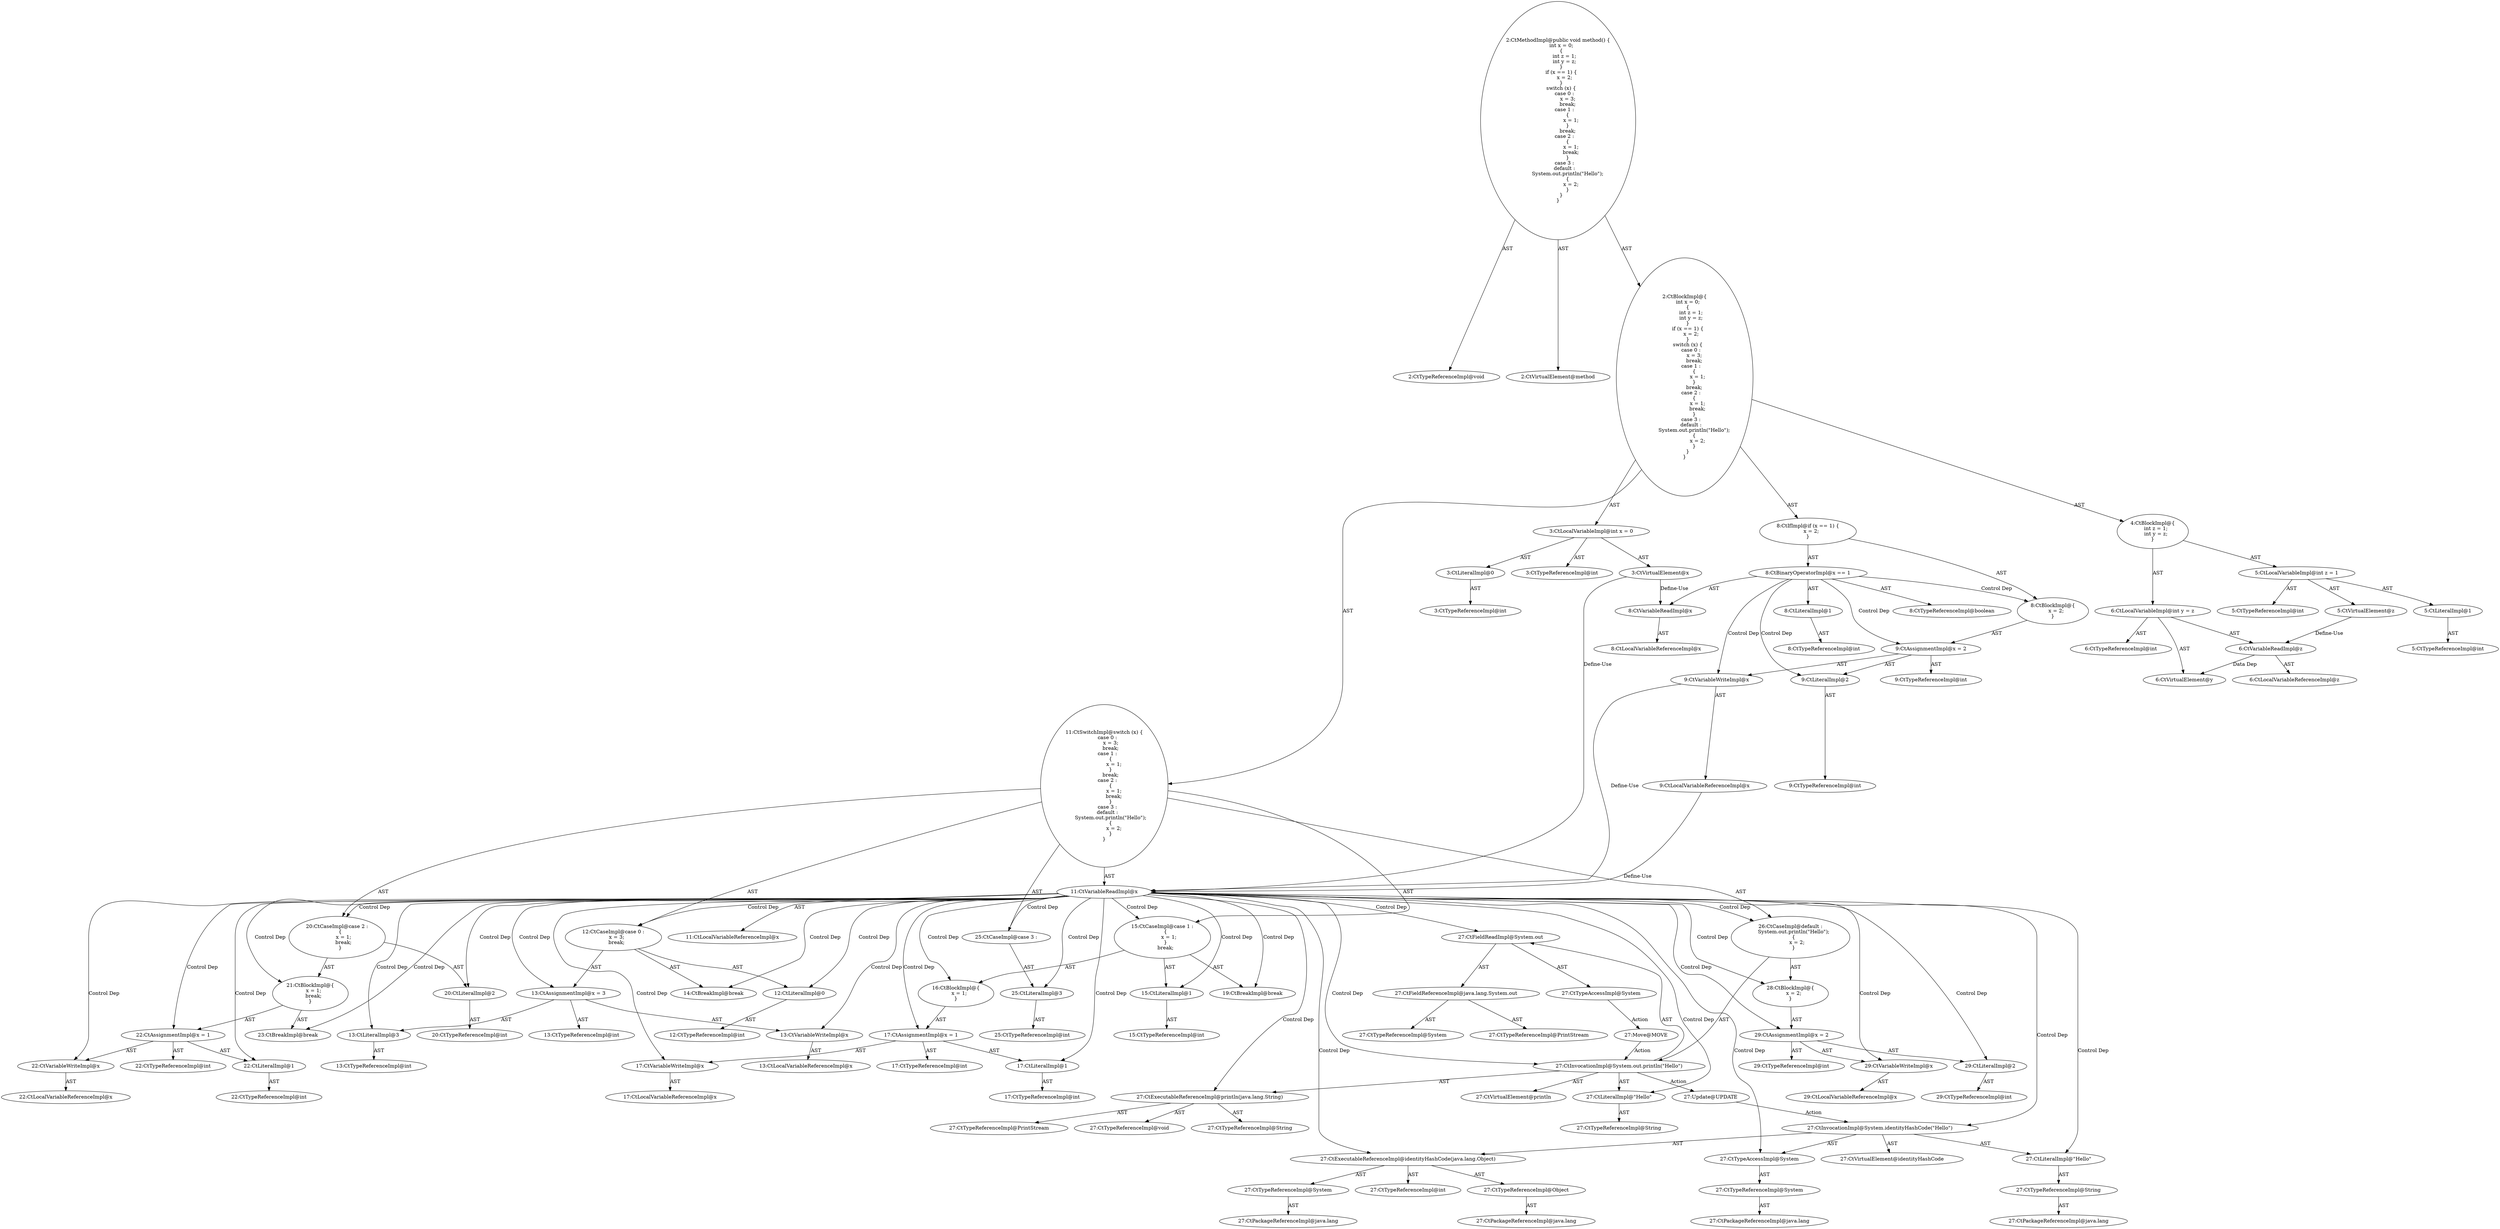 digraph "method#?" {
0 [label="2:CtTypeReferenceImpl@void" shape=ellipse]
1 [label="2:CtVirtualElement@method" shape=ellipse]
2 [label="3:CtTypeReferenceImpl@int" shape=ellipse]
3 [label="3:CtLiteralImpl@0" shape=ellipse]
4 [label="3:CtTypeReferenceImpl@int" shape=ellipse]
5 [label="3:CtVirtualElement@x" shape=ellipse]
6 [label="3:CtLocalVariableImpl@int x = 0" shape=ellipse]
7 [label="5:CtTypeReferenceImpl@int" shape=ellipse]
8 [label="5:CtLiteralImpl@1" shape=ellipse]
9 [label="5:CtTypeReferenceImpl@int" shape=ellipse]
10 [label="5:CtVirtualElement@z" shape=ellipse]
11 [label="5:CtLocalVariableImpl@int z = 1" shape=ellipse]
12 [label="6:CtTypeReferenceImpl@int" shape=ellipse]
13 [label="6:CtVariableReadImpl@z" shape=ellipse]
14 [label="6:CtLocalVariableReferenceImpl@z" shape=ellipse]
15 [label="6:CtVirtualElement@y" shape=ellipse]
16 [label="6:CtLocalVariableImpl@int y = z" shape=ellipse]
17 [label="4:CtBlockImpl@\{
    int z = 1;
    int y = z;
\}" shape=ellipse]
18 [label="8:CtVariableReadImpl@x" shape=ellipse]
19 [label="8:CtLocalVariableReferenceImpl@x" shape=ellipse]
20 [label="8:CtLiteralImpl@1" shape=ellipse]
21 [label="8:CtTypeReferenceImpl@int" shape=ellipse]
22 [label="8:CtBinaryOperatorImpl@x == 1" shape=ellipse]
23 [label="8:CtTypeReferenceImpl@boolean" shape=ellipse]
24 [label="9:CtVariableWriteImpl@x" shape=ellipse]
25 [label="9:CtLocalVariableReferenceImpl@x" shape=ellipse]
26 [label="9:CtLiteralImpl@2" shape=ellipse]
27 [label="9:CtTypeReferenceImpl@int" shape=ellipse]
28 [label="9:CtTypeReferenceImpl@int" shape=ellipse]
29 [label="9:CtAssignmentImpl@x = 2" shape=ellipse]
30 [label="8:CtBlockImpl@\{
    x = 2;
\}" shape=ellipse]
31 [label="8:CtIfImpl@if (x == 1) \{
    x = 2;
\}" shape=ellipse]
32 [label="11:CtVariableReadImpl@x" shape=ellipse]
33 [label="11:CtLocalVariableReferenceImpl@x" shape=ellipse]
34 [label="12:CtLiteralImpl@0" shape=ellipse]
35 [label="12:CtTypeReferenceImpl@int" shape=ellipse]
36 [label="13:CtVariableWriteImpl@x" shape=ellipse]
37 [label="13:CtLocalVariableReferenceImpl@x" shape=ellipse]
38 [label="13:CtLiteralImpl@3" shape=ellipse]
39 [label="13:CtTypeReferenceImpl@int" shape=ellipse]
40 [label="13:CtTypeReferenceImpl@int" shape=ellipse]
41 [label="13:CtAssignmentImpl@x = 3" shape=ellipse]
42 [label="14:CtBreakImpl@break" shape=ellipse]
43 [label="12:CtCaseImpl@case 0 :
    x = 3;
    break;" shape=ellipse]
44 [label="15:CtLiteralImpl@1" shape=ellipse]
45 [label="15:CtTypeReferenceImpl@int" shape=ellipse]
46 [label="17:CtVariableWriteImpl@x" shape=ellipse]
47 [label="17:CtLocalVariableReferenceImpl@x" shape=ellipse]
48 [label="17:CtLiteralImpl@1" shape=ellipse]
49 [label="17:CtTypeReferenceImpl@int" shape=ellipse]
50 [label="17:CtTypeReferenceImpl@int" shape=ellipse]
51 [label="17:CtAssignmentImpl@x = 1" shape=ellipse]
52 [label="16:CtBlockImpl@\{
    x = 1;
\}" shape=ellipse]
53 [label="19:CtBreakImpl@break" shape=ellipse]
54 [label="15:CtCaseImpl@case 1 :
    \{
        x = 1;
    \}
    break;" shape=ellipse]
55 [label="20:CtLiteralImpl@2" shape=ellipse]
56 [label="20:CtTypeReferenceImpl@int" shape=ellipse]
57 [label="22:CtVariableWriteImpl@x" shape=ellipse]
58 [label="22:CtLocalVariableReferenceImpl@x" shape=ellipse]
59 [label="22:CtLiteralImpl@1" shape=ellipse]
60 [label="22:CtTypeReferenceImpl@int" shape=ellipse]
61 [label="22:CtTypeReferenceImpl@int" shape=ellipse]
62 [label="22:CtAssignmentImpl@x = 1" shape=ellipse]
63 [label="23:CtBreakImpl@break" shape=ellipse]
64 [label="21:CtBlockImpl@\{
    x = 1;
    break;
\}" shape=ellipse]
65 [label="20:CtCaseImpl@case 2 :
    \{
        x = 1;
        break;
    \}" shape=ellipse]
66 [label="25:CtLiteralImpl@3" shape=ellipse]
67 [label="25:CtTypeReferenceImpl@int" shape=ellipse]
68 [label="25:CtCaseImpl@case 3 :" shape=ellipse]
69 [label="27:CtExecutableReferenceImpl@println(java.lang.String)" shape=ellipse]
70 [label="27:CtTypeReferenceImpl@PrintStream" shape=ellipse]
71 [label="27:CtTypeReferenceImpl@void" shape=ellipse]
72 [label="27:CtTypeReferenceImpl@String" shape=ellipse]
73 [label="27:CtVirtualElement@println" shape=ellipse]
74 [label="27:CtFieldReferenceImpl@java.lang.System.out" shape=ellipse]
75 [label="27:CtTypeReferenceImpl@System" shape=ellipse]
76 [label="27:CtTypeReferenceImpl@PrintStream" shape=ellipse]
77 [label="27:CtFieldReadImpl@System.out" shape=ellipse]
78 [label="27:CtTypeAccessImpl@System" shape=ellipse]
79 [label="27:CtLiteralImpl@\"Hello\"" shape=ellipse]
80 [label="27:CtTypeReferenceImpl@String" shape=ellipse]
81 [label="27:CtInvocationImpl@System.out.println(\"Hello\")" shape=ellipse]
82 [label="29:CtVariableWriteImpl@x" shape=ellipse]
83 [label="29:CtLocalVariableReferenceImpl@x" shape=ellipse]
84 [label="29:CtLiteralImpl@2" shape=ellipse]
85 [label="29:CtTypeReferenceImpl@int" shape=ellipse]
86 [label="29:CtTypeReferenceImpl@int" shape=ellipse]
87 [label="29:CtAssignmentImpl@x = 2" shape=ellipse]
88 [label="28:CtBlockImpl@\{
    x = 2;
\}" shape=ellipse]
89 [label="26:CtCaseImpl@default :
    System.out.println(\"Hello\");
    \{
        x = 2;
    \}" shape=ellipse]
90 [label="11:CtSwitchImpl@switch (x) \{
    case 0 :
        x = 3;
        break;
    case 1 :
        \{
            x = 1;
        \}
        break;
    case 2 :
        \{
            x = 1;
            break;
        \}
    case 3 :
    default :
        System.out.println(\"Hello\");
        \{
            x = 2;
        \}
\}" shape=ellipse]
91 [label="2:CtBlockImpl@\{
    int x = 0;
    \{
        int z = 1;
        int y = z;
    \}
    if (x == 1) \{
        x = 2;
    \}
    switch (x) \{
        case 0 :
            x = 3;
            break;
        case 1 :
            \{
                x = 1;
            \}
            break;
        case 2 :
            \{
                x = 1;
                break;
            \}
        case 3 :
        default :
            System.out.println(\"Hello\");
            \{
                x = 2;
            \}
    \}
\}" shape=ellipse]
92 [label="2:CtMethodImpl@public void method() \{
    int x = 0;
    \{
        int z = 1;
        int y = z;
    \}
    if (x == 1) \{
        x = 2;
    \}
    switch (x) \{
        case 0 :
            x = 3;
            break;
        case 1 :
            \{
                x = 1;
            \}
            break;
        case 2 :
            \{
                x = 1;
                break;
            \}
        case 3 :
        default :
            System.out.println(\"Hello\");
            \{
                x = 2;
            \}
    \}
\}" shape=ellipse]
93 [label="27:Update@UPDATE" shape=ellipse]
94 [label="27:CtPackageReferenceImpl@java.lang" shape=ellipse]
95 [label="27:CtTypeReferenceImpl@System" shape=ellipse]
96 [label="27:CtTypeAccessImpl@System" shape=ellipse]
97 [label="27:CtPackageReferenceImpl@java.lang" shape=ellipse]
98 [label="27:CtTypeReferenceImpl@System" shape=ellipse]
99 [label="27:CtTypeReferenceImpl@int" shape=ellipse]
100 [label="27:CtPackageReferenceImpl@java.lang" shape=ellipse]
101 [label="27:CtTypeReferenceImpl@Object" shape=ellipse]
102 [label="27:CtExecutableReferenceImpl@identityHashCode(java.lang.Object)" shape=ellipse]
103 [label="27:CtPackageReferenceImpl@java.lang" shape=ellipse]
104 [label="27:CtTypeReferenceImpl@String" shape=ellipse]
105 [label="27:CtLiteralImpl@\"Hello\"" shape=ellipse]
106 [label="27:CtInvocationImpl@System.identityHashCode(\"Hello\")" shape=ellipse]
107 [label="27:CtVirtualElement@identityHashCode" shape=ellipse]
108 [label="27:Move@MOVE" shape=ellipse]
3 -> 4 [label="AST"];
5 -> 18 [label="Define-Use"];
5 -> 32 [label="Define-Use"];
6 -> 5 [label="AST"];
6 -> 2 [label="AST"];
6 -> 3 [label="AST"];
8 -> 9 [label="AST"];
10 -> 13 [label="Define-Use"];
11 -> 10 [label="AST"];
11 -> 7 [label="AST"];
11 -> 8 [label="AST"];
13 -> 14 [label="AST"];
13 -> 15 [label="Data Dep"];
16 -> 15 [label="AST"];
16 -> 12 [label="AST"];
16 -> 13 [label="AST"];
17 -> 11 [label="AST"];
17 -> 16 [label="AST"];
18 -> 19 [label="AST"];
20 -> 21 [label="AST"];
22 -> 23 [label="AST"];
22 -> 18 [label="AST"];
22 -> 20 [label="AST"];
22 -> 30 [label="Control Dep"];
22 -> 29 [label="Control Dep"];
22 -> 24 [label="Control Dep"];
22 -> 26 [label="Control Dep"];
24 -> 25 [label="AST"];
24 -> 32 [label="Define-Use"];
25 -> 32 [label="Define-Use"];
26 -> 27 [label="AST"];
29 -> 28 [label="AST"];
29 -> 24 [label="AST"];
29 -> 26 [label="AST"];
30 -> 29 [label="AST"];
31 -> 22 [label="AST"];
31 -> 30 [label="AST"];
32 -> 33 [label="AST"];
32 -> 43 [label="Control Dep"];
32 -> 34 [label="Control Dep"];
32 -> 41 [label="Control Dep"];
32 -> 36 [label="Control Dep"];
32 -> 38 [label="Control Dep"];
32 -> 42 [label="Control Dep"];
32 -> 54 [label="Control Dep"];
32 -> 44 [label="Control Dep"];
32 -> 52 [label="Control Dep"];
32 -> 51 [label="Control Dep"];
32 -> 46 [label="Control Dep"];
32 -> 48 [label="Control Dep"];
32 -> 53 [label="Control Dep"];
32 -> 65 [label="Control Dep"];
32 -> 55 [label="Control Dep"];
32 -> 64 [label="Control Dep"];
32 -> 62 [label="Control Dep"];
32 -> 57 [label="Control Dep"];
32 -> 59 [label="Control Dep"];
32 -> 63 [label="Control Dep"];
32 -> 68 [label="Control Dep"];
32 -> 66 [label="Control Dep"];
32 -> 89 [label="Control Dep"];
32 -> 81 [label="Control Dep"];
32 -> 69 [label="Control Dep"];
32 -> 77 [label="Control Dep"];
32 -> 79 [label="Control Dep"];
32 -> 88 [label="Control Dep"];
32 -> 87 [label="Control Dep"];
32 -> 82 [label="Control Dep"];
32 -> 84 [label="Control Dep"];
32 -> 96 [label="Control Dep"];
32 -> 102 [label="Control Dep"];
32 -> 105 [label="Control Dep"];
32 -> 106 [label="Control Dep"];
34 -> 35 [label="AST"];
36 -> 37 [label="AST"];
38 -> 39 [label="AST"];
41 -> 40 [label="AST"];
41 -> 36 [label="AST"];
41 -> 38 [label="AST"];
43 -> 34 [label="AST"];
43 -> 41 [label="AST"];
43 -> 42 [label="AST"];
44 -> 45 [label="AST"];
46 -> 47 [label="AST"];
48 -> 49 [label="AST"];
51 -> 50 [label="AST"];
51 -> 46 [label="AST"];
51 -> 48 [label="AST"];
52 -> 51 [label="AST"];
54 -> 44 [label="AST"];
54 -> 52 [label="AST"];
54 -> 53 [label="AST"];
55 -> 56 [label="AST"];
57 -> 58 [label="AST"];
59 -> 60 [label="AST"];
62 -> 61 [label="AST"];
62 -> 57 [label="AST"];
62 -> 59 [label="AST"];
64 -> 62 [label="AST"];
64 -> 63 [label="AST"];
65 -> 55 [label="AST"];
65 -> 64 [label="AST"];
66 -> 67 [label="AST"];
68 -> 66 [label="AST"];
69 -> 70 [label="AST"];
69 -> 71 [label="AST"];
69 -> 72 [label="AST"];
74 -> 75 [label="AST"];
74 -> 76 [label="AST"];
77 -> 78 [label="AST"];
77 -> 74 [label="AST"];
78 -> 108 [label="Action"];
79 -> 80 [label="AST"];
81 -> 73 [label="AST"];
81 -> 77 [label="AST"];
81 -> 69 [label="AST"];
81 -> 79 [label="AST"];
81 -> 93 [label="Action"];
82 -> 83 [label="AST"];
84 -> 85 [label="AST"];
87 -> 86 [label="AST"];
87 -> 82 [label="AST"];
87 -> 84 [label="AST"];
88 -> 87 [label="AST"];
89 -> 81 [label="AST"];
89 -> 88 [label="AST"];
90 -> 32 [label="AST"];
90 -> 43 [label="AST"];
90 -> 54 [label="AST"];
90 -> 65 [label="AST"];
90 -> 68 [label="AST"];
90 -> 89 [label="AST"];
91 -> 6 [label="AST"];
91 -> 17 [label="AST"];
91 -> 31 [label="AST"];
91 -> 90 [label="AST"];
92 -> 1 [label="AST"];
92 -> 0 [label="AST"];
92 -> 91 [label="AST"];
93 -> 106 [label="Action"];
95 -> 94 [label="AST"];
96 -> 95 [label="AST"];
98 -> 97 [label="AST"];
101 -> 100 [label="AST"];
102 -> 98 [label="AST"];
102 -> 99 [label="AST"];
102 -> 101 [label="AST"];
104 -> 103 [label="AST"];
105 -> 104 [label="AST"];
106 -> 107 [label="AST"];
106 -> 96 [label="AST"];
106 -> 102 [label="AST"];
106 -> 105 [label="AST"];
108 -> 81 [label="Action"];
}